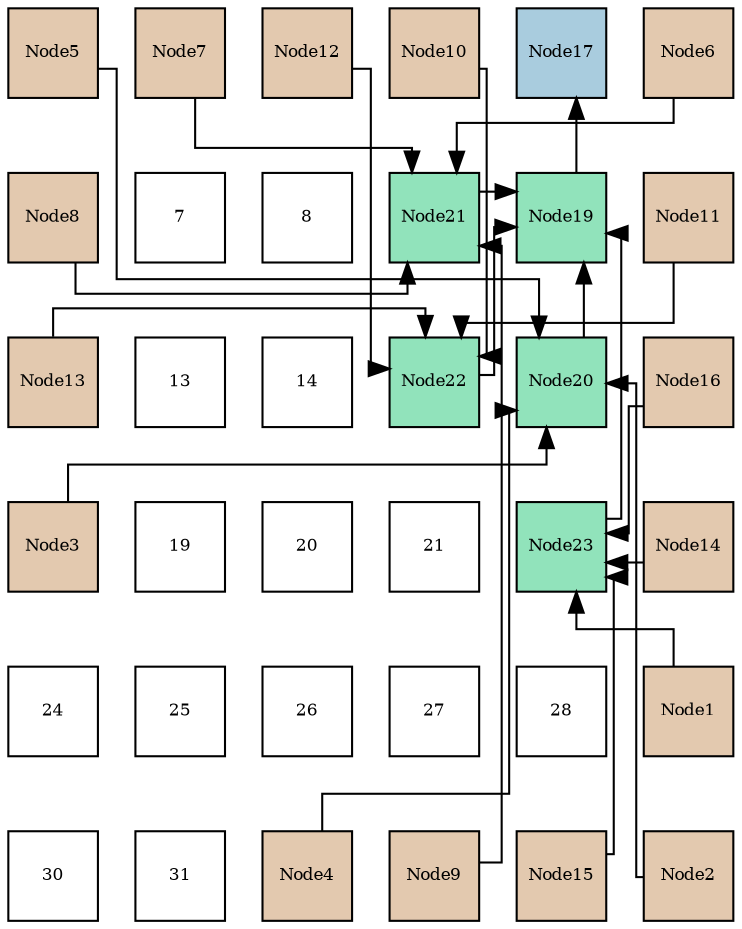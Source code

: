 digraph layout{
 rankdir=TB;
 splines=ortho;
 node [style=filled shape=square fixedsize=true width=0.6];
0[label="Node5", fontsize=8, fillcolor="#e3c9af"];
1[label="Node7", fontsize=8, fillcolor="#e3c9af"];
2[label="Node12", fontsize=8, fillcolor="#e3c9af"];
3[label="Node10", fontsize=8, fillcolor="#e3c9af"];
4[label="Node17", fontsize=8, fillcolor="#a9ccde"];
5[label="Node6", fontsize=8, fillcolor="#e3c9af"];
6[label="Node8", fontsize=8, fillcolor="#e3c9af"];
7[label="7", fontsize=8, fillcolor="#ffffff"];
8[label="8", fontsize=8, fillcolor="#ffffff"];
9[label="Node21", fontsize=8, fillcolor="#91e3bb"];
10[label="Node19", fontsize=8, fillcolor="#91e3bb"];
11[label="Node11", fontsize=8, fillcolor="#e3c9af"];
12[label="Node13", fontsize=8, fillcolor="#e3c9af"];
13[label="13", fontsize=8, fillcolor="#ffffff"];
14[label="14", fontsize=8, fillcolor="#ffffff"];
15[label="Node22", fontsize=8, fillcolor="#91e3bb"];
16[label="Node20", fontsize=8, fillcolor="#91e3bb"];
17[label="Node16", fontsize=8, fillcolor="#e3c9af"];
18[label="Node3", fontsize=8, fillcolor="#e3c9af"];
19[label="19", fontsize=8, fillcolor="#ffffff"];
20[label="20", fontsize=8, fillcolor="#ffffff"];
21[label="21", fontsize=8, fillcolor="#ffffff"];
22[label="Node23", fontsize=8, fillcolor="#91e3bb"];
23[label="Node14", fontsize=8, fillcolor="#e3c9af"];
24[label="24", fontsize=8, fillcolor="#ffffff"];
25[label="25", fontsize=8, fillcolor="#ffffff"];
26[label="26", fontsize=8, fillcolor="#ffffff"];
27[label="27", fontsize=8, fillcolor="#ffffff"];
28[label="28", fontsize=8, fillcolor="#ffffff"];
29[label="Node1", fontsize=8, fillcolor="#e3c9af"];
30[label="30", fontsize=8, fillcolor="#ffffff"];
31[label="31", fontsize=8, fillcolor="#ffffff"];
32[label="Node4", fontsize=8, fillcolor="#e3c9af"];
33[label="Node9", fontsize=8, fillcolor="#e3c9af"];
34[label="Node15", fontsize=8, fillcolor="#e3c9af"];
35[label="Node2", fontsize=8, fillcolor="#e3c9af"];
edge [constraint=false, style=vis];10 -> 4;
16 -> 10;
9 -> 10;
15 -> 10;
22 -> 10;
35 -> 16;
18 -> 16;
32 -> 16;
0 -> 16;
5 -> 9;
1 -> 9;
6 -> 9;
33 -> 9;
3 -> 15;
11 -> 15;
2 -> 15;
12 -> 15;
29 -> 22;
23 -> 22;
34 -> 22;
17 -> 22;
edge [constraint=true, style=invis];
0 -> 6 -> 12 -> 18 -> 24 -> 30;
1 -> 7 -> 13 -> 19 -> 25 -> 31;
2 -> 8 -> 14 -> 20 -> 26 -> 32;
3 -> 9 -> 15 -> 21 -> 27 -> 33;
4 -> 10 -> 16 -> 22 -> 28 -> 34;
5 -> 11 -> 17 -> 23 -> 29 -> 35;
rank = same {0 -> 1 -> 2 -> 3 -> 4 -> 5};
rank = same {6 -> 7 -> 8 -> 9 -> 10 -> 11};
rank = same {12 -> 13 -> 14 -> 15 -> 16 -> 17};
rank = same {18 -> 19 -> 20 -> 21 -> 22 -> 23};
rank = same {24 -> 25 -> 26 -> 27 -> 28 -> 29};
rank = same {30 -> 31 -> 32 -> 33 -> 34 -> 35};
}
